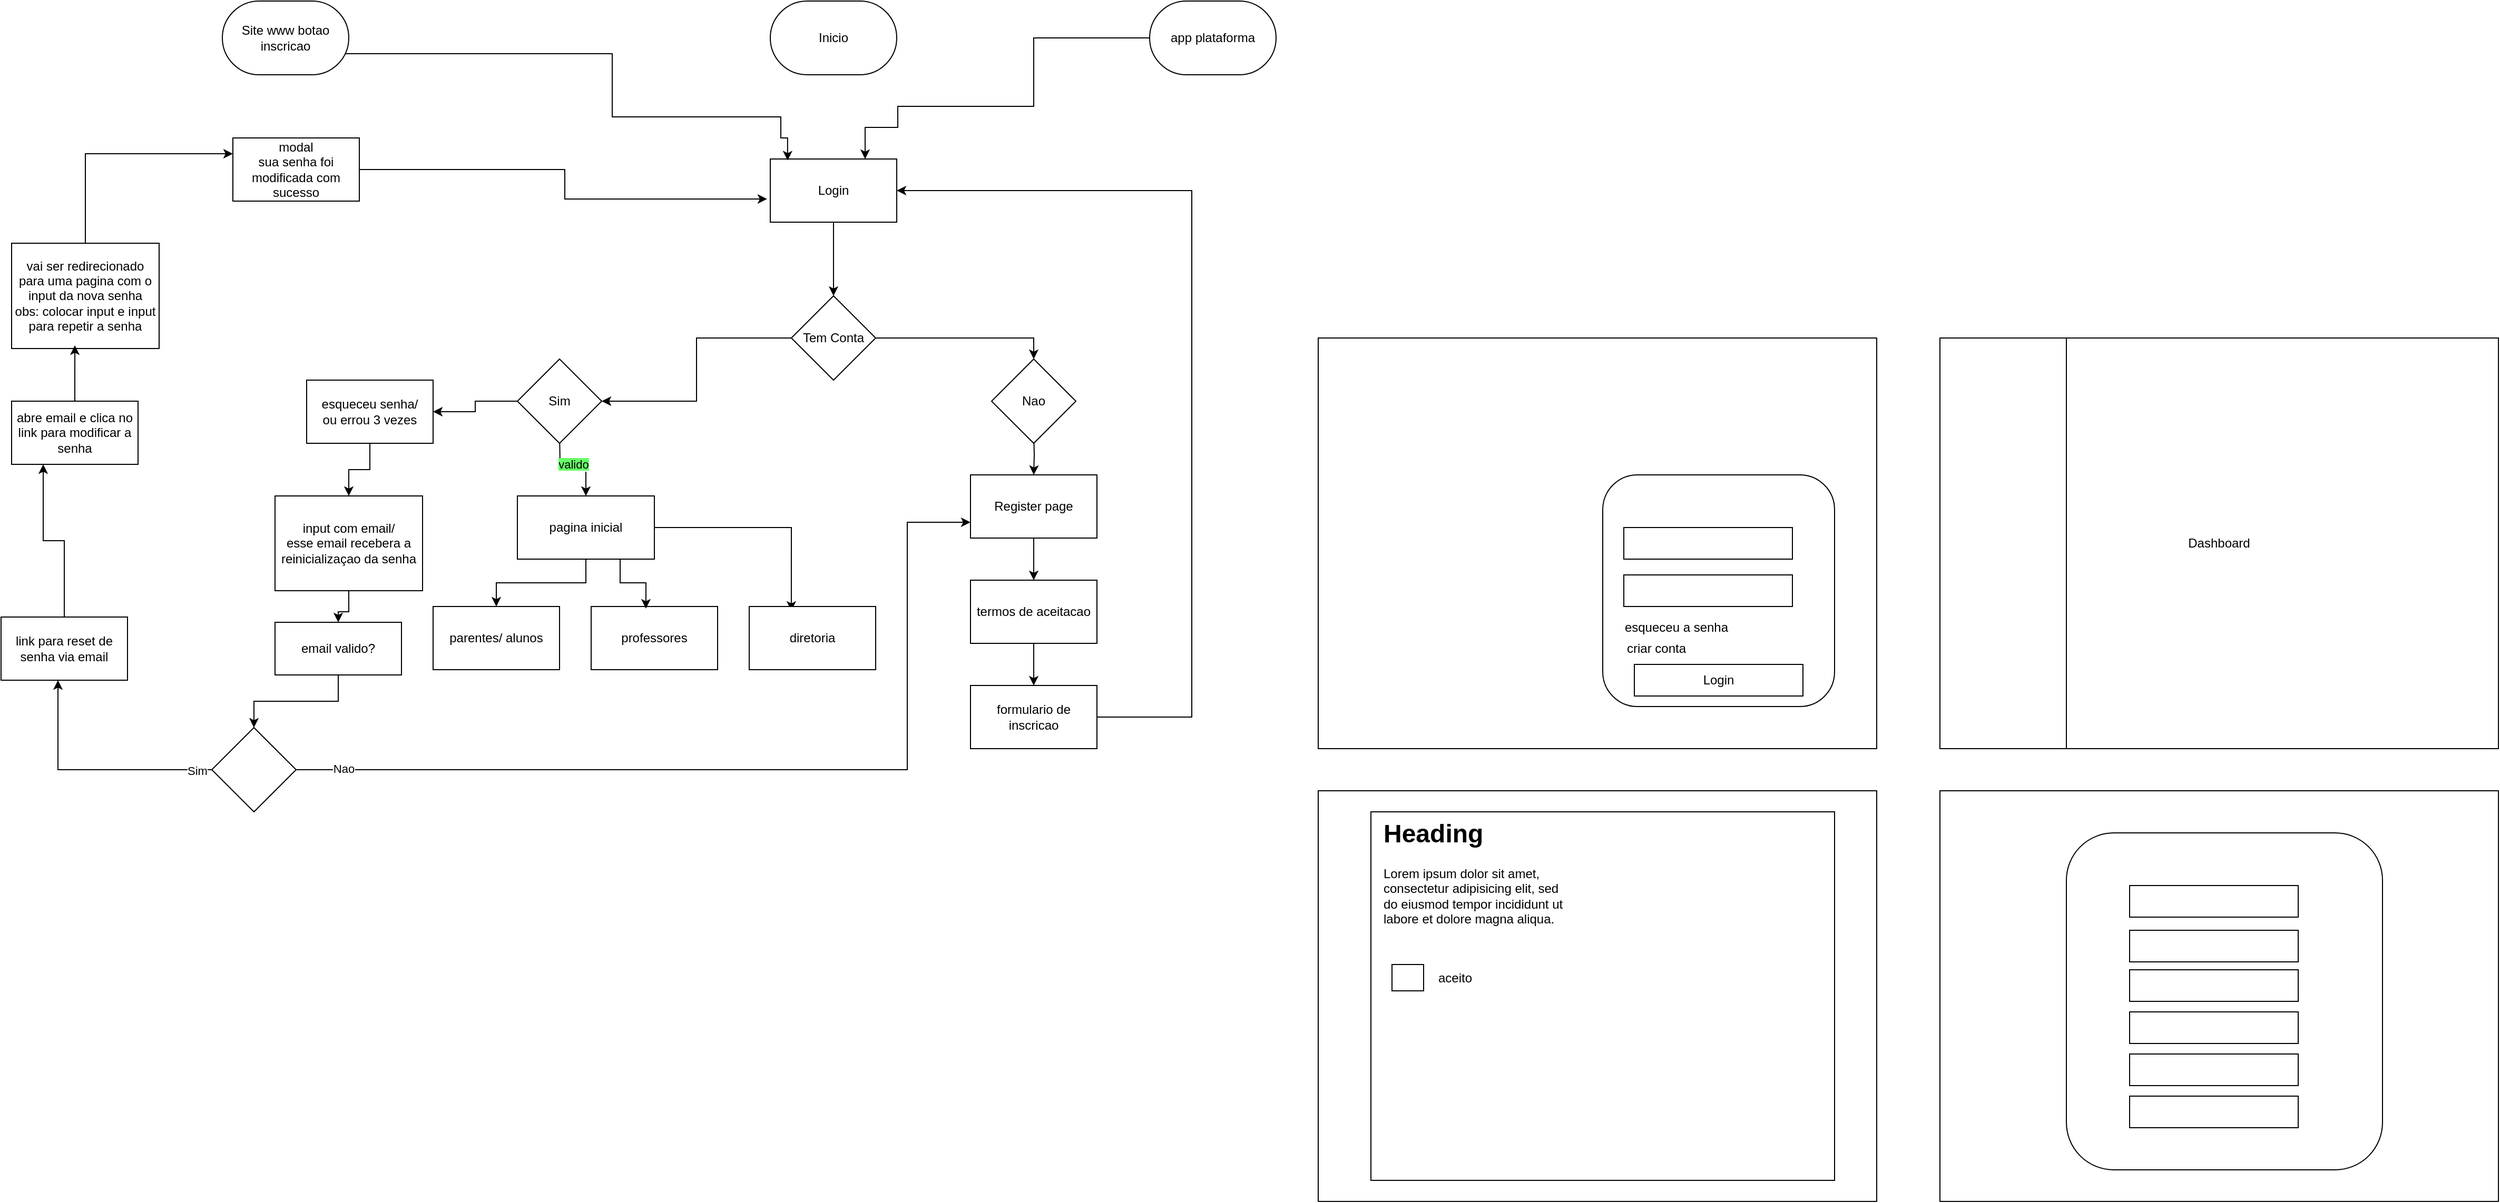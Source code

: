 <mxfile version="26.0.16">
  <diagram name="Page-1" id="CS7ZHj7jzENaVm1iKt5o">
    <mxGraphModel dx="2901" dy="1069" grid="1" gridSize="10" guides="1" tooltips="1" connect="1" arrows="1" fold="1" page="1" pageScale="1" pageWidth="827" pageHeight="1169" math="0" shadow="0">
      <root>
        <mxCell id="0" />
        <mxCell id="1" parent="0" />
        <mxCell id="vK6wIHkpguGfxK22kS-V-1" value="Inicio" style="rounded=1;whiteSpace=wrap;html=1;arcSize=50;" vertex="1" parent="1">
          <mxGeometry x="340" y="10" width="120" height="70" as="geometry" />
        </mxCell>
        <mxCell id="vK6wIHkpguGfxK22kS-V-4" style="edgeStyle=orthogonalEdgeStyle;rounded=0;orthogonalLoop=1;jettySize=auto;html=1;entryX=1;entryY=0.5;entryDx=0;entryDy=0;" edge="1" parent="1" source="vK6wIHkpguGfxK22kS-V-3" target="vK6wIHkpguGfxK22kS-V-36">
          <mxGeometry relative="1" as="geometry">
            <mxPoint x="200" y="390" as="targetPoint" />
          </mxGeometry>
        </mxCell>
        <mxCell id="vK6wIHkpguGfxK22kS-V-7" style="edgeStyle=orthogonalEdgeStyle;rounded=0;orthogonalLoop=1;jettySize=auto;html=1;entryX=0.5;entryY=0;entryDx=0;entryDy=0;" edge="1" parent="1" source="vK6wIHkpguGfxK22kS-V-3" target="vK6wIHkpguGfxK22kS-V-39">
          <mxGeometry relative="1" as="geometry">
            <mxPoint x="580" y="340" as="targetPoint" />
          </mxGeometry>
        </mxCell>
        <mxCell id="vK6wIHkpguGfxK22kS-V-3" value="Tem Conta" style="rhombus;whiteSpace=wrap;html=1;" vertex="1" parent="1">
          <mxGeometry x="360" y="290" width="80" height="80" as="geometry" />
        </mxCell>
        <mxCell id="vK6wIHkpguGfxK22kS-V-22" style="edgeStyle=orthogonalEdgeStyle;rounded=0;orthogonalLoop=1;jettySize=auto;html=1;entryX=0.5;entryY=0;entryDx=0;entryDy=0;" edge="1" parent="1" target="vK6wIHkpguGfxK22kS-V-21">
          <mxGeometry relative="1" as="geometry">
            <mxPoint x="140" y="420" as="sourcePoint" />
          </mxGeometry>
        </mxCell>
        <mxCell id="vK6wIHkpguGfxK22kS-V-29" value="&lt;span style=&quot;background-color: rgb(102, 255, 102);&quot;&gt;valido&lt;/span&gt;" style="edgeLabel;html=1;align=center;verticalAlign=middle;resizable=0;points=[];" vertex="1" connectable="0" parent="vK6wIHkpguGfxK22kS-V-22">
          <mxGeometry x="0.018" y="1" relative="1" as="geometry">
            <mxPoint as="offset" />
          </mxGeometry>
        </mxCell>
        <mxCell id="vK6wIHkpguGfxK22kS-V-18" style="edgeStyle=orthogonalEdgeStyle;rounded=0;orthogonalLoop=1;jettySize=auto;html=1;entryX=0.5;entryY=0;entryDx=0;entryDy=0;" edge="1" parent="1" target="vK6wIHkpguGfxK22kS-V-14">
          <mxGeometry relative="1" as="geometry">
            <mxPoint x="590" y="420" as="sourcePoint" />
          </mxGeometry>
        </mxCell>
        <mxCell id="vK6wIHkpguGfxK22kS-V-13" style="edgeStyle=orthogonalEdgeStyle;rounded=0;orthogonalLoop=1;jettySize=auto;html=1;" edge="1" parent="1" source="vK6wIHkpguGfxK22kS-V-10" target="vK6wIHkpguGfxK22kS-V-3">
          <mxGeometry relative="1" as="geometry" />
        </mxCell>
        <mxCell id="vK6wIHkpguGfxK22kS-V-10" value="Login" style="rounded=0;whiteSpace=wrap;html=1;" vertex="1" parent="1">
          <mxGeometry x="340" y="160" width="120" height="60" as="geometry" />
        </mxCell>
        <mxCell id="vK6wIHkpguGfxK22kS-V-19" style="edgeStyle=orthogonalEdgeStyle;rounded=0;orthogonalLoop=1;jettySize=auto;html=1;entryX=0.5;entryY=0;entryDx=0;entryDy=0;" edge="1" parent="1" source="vK6wIHkpguGfxK22kS-V-14" target="vK6wIHkpguGfxK22kS-V-15">
          <mxGeometry relative="1" as="geometry" />
        </mxCell>
        <mxCell id="vK6wIHkpguGfxK22kS-V-14" value="Register page" style="rounded=0;whiteSpace=wrap;html=1;" vertex="1" parent="1">
          <mxGeometry x="530" y="460" width="120" height="60" as="geometry" />
        </mxCell>
        <mxCell id="vK6wIHkpguGfxK22kS-V-20" style="edgeStyle=orthogonalEdgeStyle;rounded=0;orthogonalLoop=1;jettySize=auto;html=1;entryX=0.5;entryY=0;entryDx=0;entryDy=0;" edge="1" parent="1" source="vK6wIHkpguGfxK22kS-V-15" target="vK6wIHkpguGfxK22kS-V-16">
          <mxGeometry relative="1" as="geometry" />
        </mxCell>
        <mxCell id="vK6wIHkpguGfxK22kS-V-15" value="termos de aceitacao" style="rounded=0;whiteSpace=wrap;html=1;" vertex="1" parent="1">
          <mxGeometry x="530" y="560" width="120" height="60" as="geometry" />
        </mxCell>
        <mxCell id="vK6wIHkpguGfxK22kS-V-17" style="edgeStyle=orthogonalEdgeStyle;rounded=0;orthogonalLoop=1;jettySize=auto;html=1;entryX=1;entryY=0.5;entryDx=0;entryDy=0;" edge="1" parent="1" source="vK6wIHkpguGfxK22kS-V-16" target="vK6wIHkpguGfxK22kS-V-10">
          <mxGeometry relative="1" as="geometry">
            <Array as="points">
              <mxPoint x="740" y="690" />
              <mxPoint x="740" y="190" />
            </Array>
          </mxGeometry>
        </mxCell>
        <mxCell id="vK6wIHkpguGfxK22kS-V-16" value="formulario de inscricao" style="rounded=0;whiteSpace=wrap;html=1;" vertex="1" parent="1">
          <mxGeometry x="530" y="660" width="120" height="60" as="geometry" />
        </mxCell>
        <mxCell id="vK6wIHkpguGfxK22kS-V-26" style="edgeStyle=orthogonalEdgeStyle;rounded=0;orthogonalLoop=1;jettySize=auto;html=1;entryX=0.5;entryY=0;entryDx=0;entryDy=0;" edge="1" parent="1" source="vK6wIHkpguGfxK22kS-V-21" target="vK6wIHkpguGfxK22kS-V-23">
          <mxGeometry relative="1" as="geometry" />
        </mxCell>
        <mxCell id="vK6wIHkpguGfxK22kS-V-28" style="edgeStyle=orthogonalEdgeStyle;rounded=0;orthogonalLoop=1;jettySize=auto;html=1;entryX=0.333;entryY=0.067;entryDx=0;entryDy=0;entryPerimeter=0;" edge="1" parent="1" source="vK6wIHkpguGfxK22kS-V-21" target="vK6wIHkpguGfxK22kS-V-25">
          <mxGeometry relative="1" as="geometry">
            <mxPoint x="360" y="580" as="targetPoint" />
          </mxGeometry>
        </mxCell>
        <mxCell id="vK6wIHkpguGfxK22kS-V-21" value="pagina inicial" style="rounded=0;whiteSpace=wrap;html=1;" vertex="1" parent="1">
          <mxGeometry x="100" y="480" width="130" height="60" as="geometry" />
        </mxCell>
        <mxCell id="vK6wIHkpguGfxK22kS-V-23" value="parentes/ alunos" style="rounded=0;whiteSpace=wrap;html=1;" vertex="1" parent="1">
          <mxGeometry x="20" y="585" width="120" height="60" as="geometry" />
        </mxCell>
        <mxCell id="vK6wIHkpguGfxK22kS-V-24" value="professores" style="rounded=0;whiteSpace=wrap;html=1;" vertex="1" parent="1">
          <mxGeometry x="170" y="585" width="120" height="60" as="geometry" />
        </mxCell>
        <mxCell id="vK6wIHkpguGfxK22kS-V-25" value="diretoria" style="rounded=0;whiteSpace=wrap;html=1;" vertex="1" parent="1">
          <mxGeometry x="320" y="585" width="120" height="60" as="geometry" />
        </mxCell>
        <mxCell id="vK6wIHkpguGfxK22kS-V-27" style="edgeStyle=orthogonalEdgeStyle;rounded=0;orthogonalLoop=1;jettySize=auto;html=1;exitX=0.75;exitY=1;exitDx=0;exitDy=0;entryX=0.433;entryY=0.033;entryDx=0;entryDy=0;entryPerimeter=0;" edge="1" parent="1" source="vK6wIHkpguGfxK22kS-V-21" target="vK6wIHkpguGfxK22kS-V-24">
          <mxGeometry relative="1" as="geometry" />
        </mxCell>
        <mxCell id="vK6wIHkpguGfxK22kS-V-79" style="edgeStyle=orthogonalEdgeStyle;rounded=0;orthogonalLoop=1;jettySize=auto;html=1;entryX=0.5;entryY=0;entryDx=0;entryDy=0;" edge="1" parent="1" source="vK6wIHkpguGfxK22kS-V-30" target="vK6wIHkpguGfxK22kS-V-78">
          <mxGeometry relative="1" as="geometry" />
        </mxCell>
        <mxCell id="vK6wIHkpguGfxK22kS-V-30" value="esqueceu senha/&lt;div&gt;ou errou 3 vezes&lt;/div&gt;" style="whiteSpace=wrap;html=1;rounded=0;" vertex="1" parent="1">
          <mxGeometry x="-100" y="370" width="120" height="60" as="geometry" />
        </mxCell>
        <mxCell id="vK6wIHkpguGfxK22kS-V-97" style="edgeStyle=orthogonalEdgeStyle;rounded=0;orthogonalLoop=1;jettySize=auto;html=1;entryX=0.25;entryY=1;entryDx=0;entryDy=0;" edge="1" parent="1" source="vK6wIHkpguGfxK22kS-V-32" target="vK6wIHkpguGfxK22kS-V-95">
          <mxGeometry relative="1" as="geometry" />
        </mxCell>
        <mxCell id="vK6wIHkpguGfxK22kS-V-32" value="link para reset de senha via email" style="whiteSpace=wrap;html=1;rounded=0;" vertex="1" parent="1">
          <mxGeometry x="-390" y="595" width="120" height="60" as="geometry" />
        </mxCell>
        <mxCell id="vK6wIHkpguGfxK22kS-V-38" value="" style="edgeStyle=orthogonalEdgeStyle;rounded=0;orthogonalLoop=1;jettySize=auto;html=1;" edge="1" parent="1" source="vK6wIHkpguGfxK22kS-V-36" target="vK6wIHkpguGfxK22kS-V-30">
          <mxGeometry relative="1" as="geometry" />
        </mxCell>
        <mxCell id="vK6wIHkpguGfxK22kS-V-36" value="Sim" style="rhombus;whiteSpace=wrap;html=1;" vertex="1" parent="1">
          <mxGeometry x="100" y="350" width="80" height="80" as="geometry" />
        </mxCell>
        <mxCell id="vK6wIHkpguGfxK22kS-V-39" value="Nao" style="rhombus;whiteSpace=wrap;html=1;" vertex="1" parent="1">
          <mxGeometry x="550" y="350" width="80" height="80" as="geometry" />
        </mxCell>
        <mxCell id="vK6wIHkpguGfxK22kS-V-43" style="edgeStyle=orthogonalEdgeStyle;rounded=0;orthogonalLoop=1;jettySize=auto;html=1;entryX=0.137;entryY=0.023;entryDx=0;entryDy=0;exitX=0.95;exitY=0.751;exitDx=0;exitDy=0;exitPerimeter=0;entryPerimeter=0;" edge="1" parent="1" source="vK6wIHkpguGfxK22kS-V-41" target="vK6wIHkpguGfxK22kS-V-10">
          <mxGeometry relative="1" as="geometry">
            <Array as="points">
              <mxPoint x="-66" y="60" />
              <mxPoint x="190" y="60" />
              <mxPoint x="190" y="120" />
              <mxPoint x="350" y="120" />
              <mxPoint x="350" y="140" />
              <mxPoint x="356" y="140" />
            </Array>
          </mxGeometry>
        </mxCell>
        <mxCell id="vK6wIHkpguGfxK22kS-V-41" value="Site www botao inscricao" style="rounded=1;whiteSpace=wrap;html=1;arcSize=50;" vertex="1" parent="1">
          <mxGeometry x="-180" y="10" width="120" height="70" as="geometry" />
        </mxCell>
        <mxCell id="vK6wIHkpguGfxK22kS-V-44" style="edgeStyle=orthogonalEdgeStyle;rounded=0;orthogonalLoop=1;jettySize=auto;html=1;exitX=0;exitY=0.5;exitDx=0;exitDy=0;entryX=0.75;entryY=0;entryDx=0;entryDy=0;" edge="1" parent="1" source="vK6wIHkpguGfxK22kS-V-42" target="vK6wIHkpguGfxK22kS-V-10">
          <mxGeometry relative="1" as="geometry">
            <mxPoint x="620" y="90" as="sourcePoint" />
            <mxPoint x="430" y="130" as="targetPoint" />
            <Array as="points">
              <mxPoint x="590" y="45" />
              <mxPoint x="590" y="110" />
              <mxPoint x="461" y="110" />
              <mxPoint x="461" y="130" />
              <mxPoint x="430" y="130" />
            </Array>
          </mxGeometry>
        </mxCell>
        <mxCell id="vK6wIHkpguGfxK22kS-V-42" value="app plataforma" style="rounded=1;whiteSpace=wrap;html=1;arcSize=50;" vertex="1" parent="1">
          <mxGeometry x="700" y="10" width="120" height="70" as="geometry" />
        </mxCell>
        <mxCell id="vK6wIHkpguGfxK22kS-V-47" value="" style="rounded=0;whiteSpace=wrap;html=1;" vertex="1" parent="1">
          <mxGeometry x="860" y="330" width="530" height="390" as="geometry" />
        </mxCell>
        <mxCell id="vK6wIHkpguGfxK22kS-V-48" value="" style="rounded=1;whiteSpace=wrap;html=1;" vertex="1" parent="1">
          <mxGeometry x="1130" y="460" width="220" height="220" as="geometry" />
        </mxCell>
        <mxCell id="vK6wIHkpguGfxK22kS-V-49" value="" style="rounded=0;whiteSpace=wrap;html=1;" vertex="1" parent="1">
          <mxGeometry x="1150" y="510" width="160" height="30" as="geometry" />
        </mxCell>
        <mxCell id="vK6wIHkpguGfxK22kS-V-50" value="" style="rounded=0;whiteSpace=wrap;html=1;" vertex="1" parent="1">
          <mxGeometry x="1150" y="555" width="160" height="30" as="geometry" />
        </mxCell>
        <mxCell id="vK6wIHkpguGfxK22kS-V-51" value="criar conta" style="text;html=1;align=center;verticalAlign=middle;whiteSpace=wrap;rounded=0;" vertex="1" parent="1">
          <mxGeometry x="1121" y="610" width="120" height="30" as="geometry" />
        </mxCell>
        <mxCell id="vK6wIHkpguGfxK22kS-V-52" value="Login" style="rounded=0;whiteSpace=wrap;html=1;" vertex="1" parent="1">
          <mxGeometry x="1160" y="640" width="160" height="30" as="geometry" />
        </mxCell>
        <mxCell id="vK6wIHkpguGfxK22kS-V-53" value="esqueceu a senha" style="text;html=1;align=center;verticalAlign=middle;whiteSpace=wrap;rounded=0;" vertex="1" parent="1">
          <mxGeometry x="1140" y="590" width="120" height="30" as="geometry" />
        </mxCell>
        <mxCell id="vK6wIHkpguGfxK22kS-V-55" value="Dashboard" style="rounded=0;whiteSpace=wrap;html=1;" vertex="1" parent="1">
          <mxGeometry x="1450" y="330" width="530" height="390" as="geometry" />
        </mxCell>
        <mxCell id="vK6wIHkpguGfxK22kS-V-56" value="" style="rounded=0;whiteSpace=wrap;html=1;" vertex="1" parent="1">
          <mxGeometry x="1450" y="330" width="120" height="390" as="geometry" />
        </mxCell>
        <mxCell id="vK6wIHkpguGfxK22kS-V-57" value="" style="rounded=0;whiteSpace=wrap;html=1;" vertex="1" parent="1">
          <mxGeometry x="860" y="760" width="530" height="390" as="geometry" />
        </mxCell>
        <mxCell id="vK6wIHkpguGfxK22kS-V-64" value="" style="rounded=0;whiteSpace=wrap;html=1;" vertex="1" parent="1">
          <mxGeometry x="910" y="780" width="440" height="350" as="geometry" />
        </mxCell>
        <mxCell id="vK6wIHkpguGfxK22kS-V-65" value="&lt;h1 style=&quot;margin-top: 0px;&quot;&gt;Heading&lt;/h1&gt;&lt;h1 style=&quot;margin-top: 0px;&quot;&gt;&lt;p style=&quot;font-size: 12px; font-weight: 400;&quot;&gt;Lorem ipsum dolor sit amet, consectetur adipisicing elit, sed do eiusmod tempor incididunt ut labore et dolore magna aliqua.&lt;/p&gt;&lt;/h1&gt;&lt;h1 style=&quot;margin-top: 0px;&quot;&gt;Heading&lt;/h1&gt;&lt;h1 style=&quot;margin-top: 0px;&quot;&gt;&lt;p style=&quot;font-size: 12px; font-weight: 400;&quot;&gt;Lorem ipsum dolor sit amet, consectetur adipisicing elit, sed do eiusmod tempor incididunt ut labore et dolore magna aliqua.&lt;/p&gt;&lt;/h1&gt;" style="text;html=1;whiteSpace=wrap;overflow=hidden;rounded=0;" vertex="1" parent="1">
          <mxGeometry x="920" y="780" width="180" height="120" as="geometry" />
        </mxCell>
        <mxCell id="vK6wIHkpguGfxK22kS-V-66" value="" style="rounded=0;whiteSpace=wrap;html=1;" vertex="1" parent="1">
          <mxGeometry x="930" y="925" width="30" height="25" as="geometry" />
        </mxCell>
        <mxCell id="vK6wIHkpguGfxK22kS-V-69" value="aceito" style="text;html=1;align=center;verticalAlign=middle;whiteSpace=wrap;rounded=0;" vertex="1" parent="1">
          <mxGeometry x="960" y="922.5" width="60" height="30" as="geometry" />
        </mxCell>
        <mxCell id="vK6wIHkpguGfxK22kS-V-70" value="" style="rounded=0;whiteSpace=wrap;html=1;" vertex="1" parent="1">
          <mxGeometry x="1450" y="760" width="530" height="390" as="geometry" />
        </mxCell>
        <mxCell id="vK6wIHkpguGfxK22kS-V-71" value="" style="rounded=1;whiteSpace=wrap;html=1;" vertex="1" parent="1">
          <mxGeometry x="1570" y="800" width="300" height="320" as="geometry" />
        </mxCell>
        <mxCell id="vK6wIHkpguGfxK22kS-V-72" value="" style="rounded=0;whiteSpace=wrap;html=1;" vertex="1" parent="1">
          <mxGeometry x="1630" y="850" width="160" height="30" as="geometry" />
        </mxCell>
        <mxCell id="vK6wIHkpguGfxK22kS-V-73" value="" style="rounded=0;whiteSpace=wrap;html=1;" vertex="1" parent="1">
          <mxGeometry x="1630" y="892.5" width="160" height="30" as="geometry" />
        </mxCell>
        <mxCell id="vK6wIHkpguGfxK22kS-V-74" value="" style="rounded=0;whiteSpace=wrap;html=1;" vertex="1" parent="1">
          <mxGeometry x="1630" y="930" width="160" height="30" as="geometry" />
        </mxCell>
        <mxCell id="vK6wIHkpguGfxK22kS-V-75" value="" style="rounded=0;whiteSpace=wrap;html=1;" vertex="1" parent="1">
          <mxGeometry x="1630" y="970" width="160" height="30" as="geometry" />
        </mxCell>
        <mxCell id="vK6wIHkpguGfxK22kS-V-76" value="" style="rounded=0;whiteSpace=wrap;html=1;" vertex="1" parent="1">
          <mxGeometry x="1630" y="1010" width="160" height="30" as="geometry" />
        </mxCell>
        <mxCell id="vK6wIHkpguGfxK22kS-V-77" value="" style="rounded=0;whiteSpace=wrap;html=1;" vertex="1" parent="1">
          <mxGeometry x="1630" y="1050" width="160" height="30" as="geometry" />
        </mxCell>
        <mxCell id="vK6wIHkpguGfxK22kS-V-86" value="" style="edgeStyle=orthogonalEdgeStyle;rounded=0;orthogonalLoop=1;jettySize=auto;html=1;" edge="1" parent="1" source="vK6wIHkpguGfxK22kS-V-78" target="vK6wIHkpguGfxK22kS-V-83">
          <mxGeometry relative="1" as="geometry" />
        </mxCell>
        <mxCell id="vK6wIHkpguGfxK22kS-V-78" value="input com email/&lt;div&gt;esse email recebera a reinicializaçao da senha&lt;/div&gt;" style="whiteSpace=wrap;html=1;rounded=0;" vertex="1" parent="1">
          <mxGeometry x="-130" y="480" width="140" height="90" as="geometry" />
        </mxCell>
        <mxCell id="vK6wIHkpguGfxK22kS-V-85" style="edgeStyle=orthogonalEdgeStyle;rounded=0;orthogonalLoop=1;jettySize=auto;html=1;exitX=0;exitY=0.5;exitDx=0;exitDy=0;entryX=0.45;entryY=1;entryDx=0;entryDy=0;entryPerimeter=0;" edge="1" parent="1" source="vK6wIHkpguGfxK22kS-V-82" target="vK6wIHkpguGfxK22kS-V-32">
          <mxGeometry relative="1" as="geometry">
            <mxPoint x="-350" y="660" as="targetPoint" />
          </mxGeometry>
        </mxCell>
        <mxCell id="vK6wIHkpguGfxK22kS-V-90" value="Sim" style="edgeLabel;html=1;align=center;verticalAlign=middle;resizable=0;points=[];" vertex="1" connectable="0" parent="vK6wIHkpguGfxK22kS-V-85">
          <mxGeometry x="-0.88" y="1" relative="1" as="geometry">
            <mxPoint as="offset" />
          </mxGeometry>
        </mxCell>
        <mxCell id="vK6wIHkpguGfxK22kS-V-93" style="edgeStyle=orthogonalEdgeStyle;rounded=0;orthogonalLoop=1;jettySize=auto;html=1;exitX=1;exitY=0.5;exitDx=0;exitDy=0;entryX=0;entryY=0.75;entryDx=0;entryDy=0;" edge="1" parent="1" source="vK6wIHkpguGfxK22kS-V-82" target="vK6wIHkpguGfxK22kS-V-14">
          <mxGeometry relative="1" as="geometry">
            <Array as="points">
              <mxPoint x="470" y="740" />
              <mxPoint x="470" y="505" />
            </Array>
          </mxGeometry>
        </mxCell>
        <mxCell id="vK6wIHkpguGfxK22kS-V-94" value="Nao" style="edgeLabel;html=1;align=center;verticalAlign=middle;resizable=0;points=[];" vertex="1" connectable="0" parent="vK6wIHkpguGfxK22kS-V-93">
          <mxGeometry x="-0.898" y="1" relative="1" as="geometry">
            <mxPoint as="offset" />
          </mxGeometry>
        </mxCell>
        <mxCell id="vK6wIHkpguGfxK22kS-V-82" value="" style="rhombus;whiteSpace=wrap;html=1;" vertex="1" parent="1">
          <mxGeometry x="-190" y="700" width="80" height="80" as="geometry" />
        </mxCell>
        <mxCell id="vK6wIHkpguGfxK22kS-V-87" style="edgeStyle=orthogonalEdgeStyle;rounded=0;orthogonalLoop=1;jettySize=auto;html=1;entryX=0.5;entryY=0;entryDx=0;entryDy=0;" edge="1" parent="1" source="vK6wIHkpguGfxK22kS-V-83" target="vK6wIHkpguGfxK22kS-V-82">
          <mxGeometry relative="1" as="geometry">
            <mxPoint x="-110" y="740" as="targetPoint" />
          </mxGeometry>
        </mxCell>
        <mxCell id="vK6wIHkpguGfxK22kS-V-83" value="email valido?" style="whiteSpace=wrap;html=1;rounded=0;" vertex="1" parent="1">
          <mxGeometry x="-130" y="600" width="120" height="50" as="geometry" />
        </mxCell>
        <mxCell id="vK6wIHkpguGfxK22kS-V-95" value="abre email e clica no link para modificar a senha" style="whiteSpace=wrap;html=1;rounded=0;" vertex="1" parent="1">
          <mxGeometry x="-380" y="390" width="120" height="60" as="geometry" />
        </mxCell>
        <mxCell id="vK6wIHkpguGfxK22kS-V-102" style="edgeStyle=orthogonalEdgeStyle;rounded=0;orthogonalLoop=1;jettySize=auto;html=1;exitX=0.5;exitY=0;exitDx=0;exitDy=0;entryX=0;entryY=0.25;entryDx=0;entryDy=0;" edge="1" parent="1" source="vK6wIHkpguGfxK22kS-V-98" target="vK6wIHkpguGfxK22kS-V-100">
          <mxGeometry relative="1" as="geometry" />
        </mxCell>
        <mxCell id="vK6wIHkpguGfxK22kS-V-98" value="vai ser redirecionado para uma pagina com o input da nova senha&lt;br&gt;obs: colocar input e input para repetir a senha" style="whiteSpace=wrap;html=1;rounded=0;" vertex="1" parent="1">
          <mxGeometry x="-380" y="240" width="140" height="100" as="geometry" />
        </mxCell>
        <mxCell id="vK6wIHkpguGfxK22kS-V-100" value="modal&lt;br&gt;sua senha foi modificada com sucesso" style="whiteSpace=wrap;html=1;rounded=0;" vertex="1" parent="1">
          <mxGeometry x="-170" y="140" width="120" height="60" as="geometry" />
        </mxCell>
        <mxCell id="vK6wIHkpguGfxK22kS-V-103" style="edgeStyle=orthogonalEdgeStyle;rounded=0;orthogonalLoop=1;jettySize=auto;html=1;entryX=-0.025;entryY=0.633;entryDx=0;entryDy=0;entryPerimeter=0;" edge="1" parent="1" source="vK6wIHkpguGfxK22kS-V-100" target="vK6wIHkpguGfxK22kS-V-10">
          <mxGeometry relative="1" as="geometry" />
        </mxCell>
        <mxCell id="vK6wIHkpguGfxK22kS-V-105" style="edgeStyle=orthogonalEdgeStyle;rounded=0;orthogonalLoop=1;jettySize=auto;html=1;exitX=0.5;exitY=0;exitDx=0;exitDy=0;entryX=0.429;entryY=0.97;entryDx=0;entryDy=0;entryPerimeter=0;" edge="1" parent="1" source="vK6wIHkpguGfxK22kS-V-95" target="vK6wIHkpguGfxK22kS-V-98">
          <mxGeometry relative="1" as="geometry" />
        </mxCell>
      </root>
    </mxGraphModel>
  </diagram>
</mxfile>
